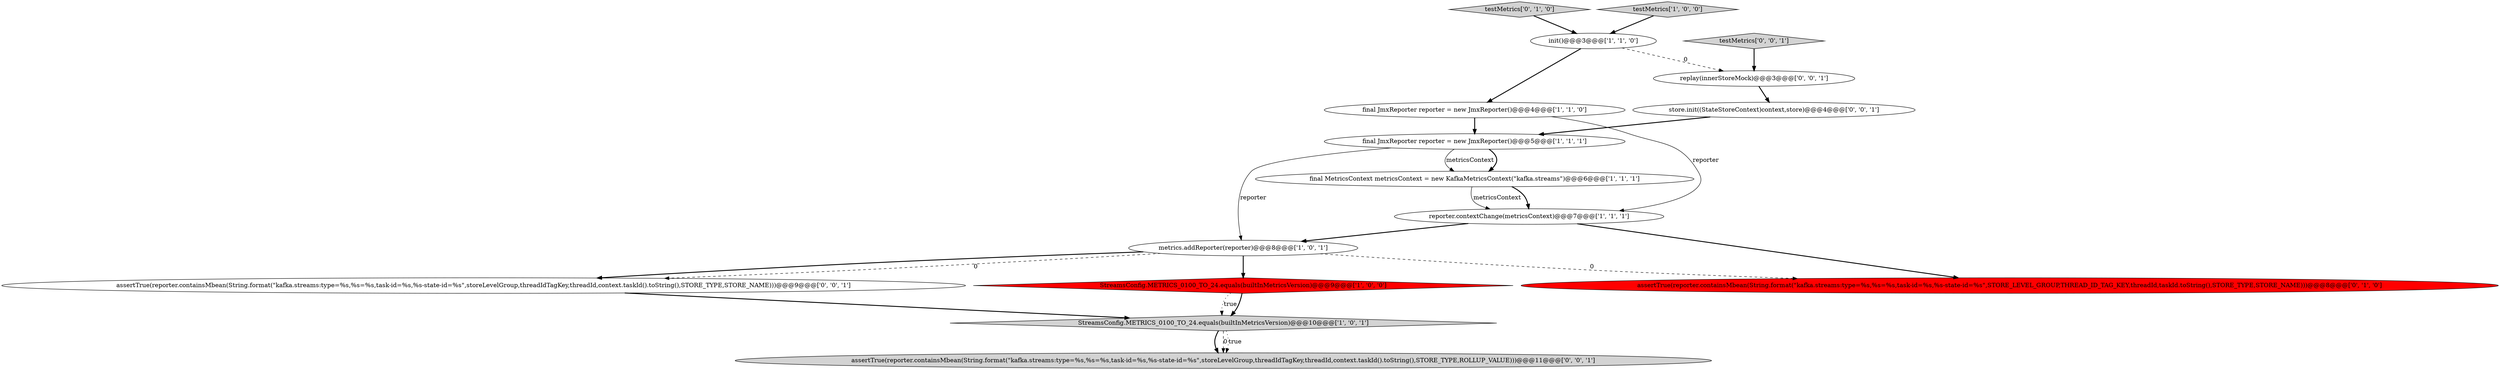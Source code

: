 digraph {
0 [style = filled, label = "StreamsConfig.METRICS_0100_TO_24.equals(builtInMetricsVersion)@@@9@@@['1', '0', '0']", fillcolor = red, shape = diamond image = "AAA1AAABBB1BBB"];
10 [style = filled, label = "testMetrics['0', '1', '0']", fillcolor = lightgray, shape = diamond image = "AAA0AAABBB2BBB"];
3 [style = filled, label = "final JmxReporter reporter = new JmxReporter()@@@5@@@['1', '1', '1']", fillcolor = white, shape = ellipse image = "AAA0AAABBB1BBB"];
5 [style = filled, label = "init()@@@3@@@['1', '1', '0']", fillcolor = white, shape = ellipse image = "AAA0AAABBB1BBB"];
14 [style = filled, label = "assertTrue(reporter.containsMbean(String.format(\"kafka.streams:type=%s,%s=%s,task-id=%s,%s-state-id=%s\",storeLevelGroup,threadIdTagKey,threadId,context.taskId().toString(),STORE_TYPE,STORE_NAME)))@@@9@@@['0', '0', '1']", fillcolor = white, shape = ellipse image = "AAA0AAABBB3BBB"];
2 [style = filled, label = "metrics.addReporter(reporter)@@@8@@@['1', '0', '1']", fillcolor = white, shape = ellipse image = "AAA0AAABBB1BBB"];
6 [style = filled, label = "final JmxReporter reporter = new JmxReporter()@@@4@@@['1', '1', '0']", fillcolor = white, shape = ellipse image = "AAA0AAABBB1BBB"];
11 [style = filled, label = "replay(innerStoreMock)@@@3@@@['0', '0', '1']", fillcolor = white, shape = ellipse image = "AAA0AAABBB3BBB"];
9 [style = filled, label = "assertTrue(reporter.containsMbean(String.format(\"kafka.streams:type=%s,%s=%s,task-id=%s,%s-state-id=%s\",STORE_LEVEL_GROUP,THREAD_ID_TAG_KEY,threadId,taskId.toString(),STORE_TYPE,STORE_NAME)))@@@8@@@['0', '1', '0']", fillcolor = red, shape = ellipse image = "AAA1AAABBB2BBB"];
15 [style = filled, label = "assertTrue(reporter.containsMbean(String.format(\"kafka.streams:type=%s,%s=%s,task-id=%s,%s-state-id=%s\",storeLevelGroup,threadIdTagKey,threadId,context.taskId().toString(),STORE_TYPE,ROLLUP_VALUE)))@@@11@@@['0', '0', '1']", fillcolor = lightgray, shape = ellipse image = "AAA0AAABBB3BBB"];
1 [style = filled, label = "final MetricsContext metricsContext = new KafkaMetricsContext(\"kafka.streams\")@@@6@@@['1', '1', '1']", fillcolor = white, shape = ellipse image = "AAA0AAABBB1BBB"];
12 [style = filled, label = "store.init((StateStoreContext)context,store)@@@4@@@['0', '0', '1']", fillcolor = white, shape = ellipse image = "AAA0AAABBB3BBB"];
7 [style = filled, label = "reporter.contextChange(metricsContext)@@@7@@@['1', '1', '1']", fillcolor = white, shape = ellipse image = "AAA0AAABBB1BBB"];
8 [style = filled, label = "StreamsConfig.METRICS_0100_TO_24.equals(builtInMetricsVersion)@@@10@@@['1', '0', '1']", fillcolor = lightgray, shape = diamond image = "AAA0AAABBB1BBB"];
4 [style = filled, label = "testMetrics['1', '0', '0']", fillcolor = lightgray, shape = diamond image = "AAA0AAABBB1BBB"];
13 [style = filled, label = "testMetrics['0', '0', '1']", fillcolor = lightgray, shape = diamond image = "AAA0AAABBB3BBB"];
6->3 [style = bold, label=""];
8->15 [style = bold, label=""];
3->1 [style = bold, label=""];
3->1 [style = solid, label="metricsContext"];
8->15 [style = dashed, label="0"];
8->15 [style = dotted, label="true"];
11->12 [style = bold, label=""];
1->7 [style = bold, label=""];
13->11 [style = bold, label=""];
0->8 [style = dotted, label="true"];
7->9 [style = bold, label=""];
2->0 [style = bold, label=""];
10->5 [style = bold, label=""];
5->6 [style = bold, label=""];
2->14 [style = dashed, label="0"];
5->11 [style = dashed, label="0"];
2->9 [style = dashed, label="0"];
7->2 [style = bold, label=""];
2->14 [style = bold, label=""];
0->8 [style = bold, label=""];
3->2 [style = solid, label="reporter"];
14->8 [style = bold, label=""];
12->3 [style = bold, label=""];
4->5 [style = bold, label=""];
6->7 [style = solid, label="reporter"];
1->7 [style = solid, label="metricsContext"];
}
